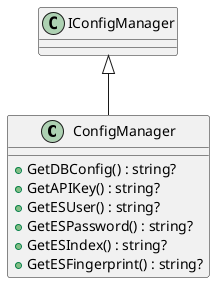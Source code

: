 @startuml
class ConfigManager {
    + GetDBConfig() : string?
    + GetAPIKey() : string?
    + GetESUser() : string?
    + GetESPassword() : string?
    + GetESIndex() : string?
    + GetESFingerprint() : string?
}
IConfigManager <|-- ConfigManager
@enduml
